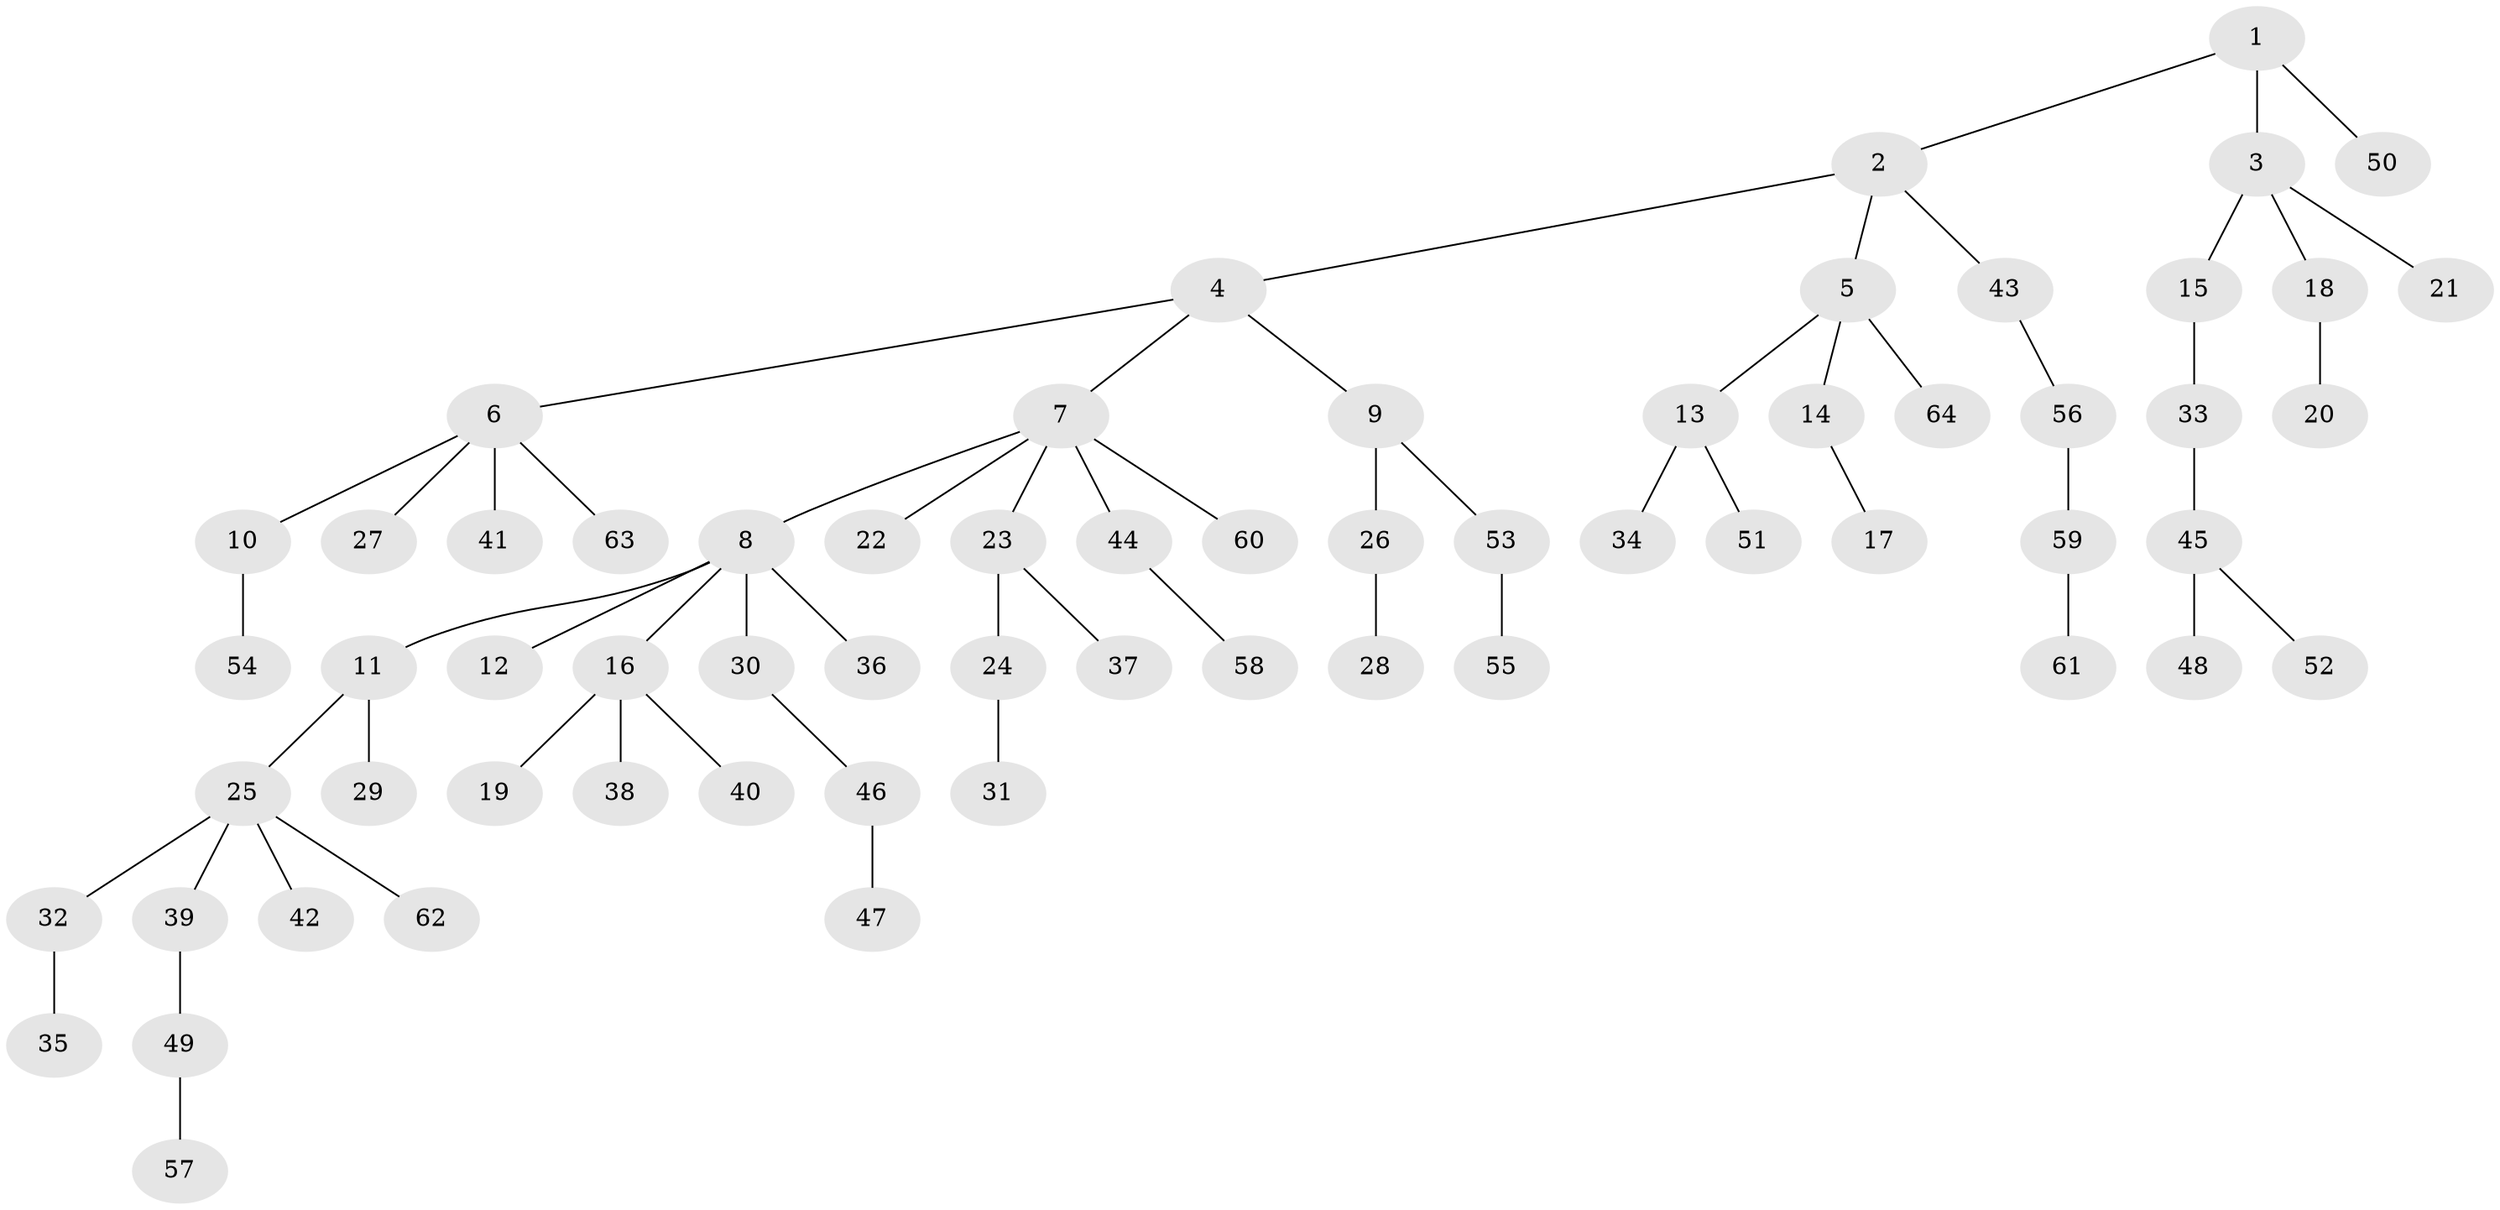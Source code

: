 // coarse degree distribution, {4: 0.07692307692307693, 5: 0.07692307692307693, 1: 0.5384615384615384, 2: 0.23076923076923078, 3: 0.07692307692307693}
// Generated by graph-tools (version 1.1) at 2025/37/03/04/25 23:37:26]
// undirected, 64 vertices, 63 edges
graph export_dot {
  node [color=gray90,style=filled];
  1;
  2;
  3;
  4;
  5;
  6;
  7;
  8;
  9;
  10;
  11;
  12;
  13;
  14;
  15;
  16;
  17;
  18;
  19;
  20;
  21;
  22;
  23;
  24;
  25;
  26;
  27;
  28;
  29;
  30;
  31;
  32;
  33;
  34;
  35;
  36;
  37;
  38;
  39;
  40;
  41;
  42;
  43;
  44;
  45;
  46;
  47;
  48;
  49;
  50;
  51;
  52;
  53;
  54;
  55;
  56;
  57;
  58;
  59;
  60;
  61;
  62;
  63;
  64;
  1 -- 2;
  1 -- 3;
  1 -- 50;
  2 -- 4;
  2 -- 5;
  2 -- 43;
  3 -- 15;
  3 -- 18;
  3 -- 21;
  4 -- 6;
  4 -- 7;
  4 -- 9;
  5 -- 13;
  5 -- 14;
  5 -- 64;
  6 -- 10;
  6 -- 27;
  6 -- 41;
  6 -- 63;
  7 -- 8;
  7 -- 22;
  7 -- 23;
  7 -- 44;
  7 -- 60;
  8 -- 11;
  8 -- 12;
  8 -- 16;
  8 -- 30;
  8 -- 36;
  9 -- 26;
  9 -- 53;
  10 -- 54;
  11 -- 25;
  11 -- 29;
  13 -- 34;
  13 -- 51;
  14 -- 17;
  15 -- 33;
  16 -- 19;
  16 -- 38;
  16 -- 40;
  18 -- 20;
  23 -- 24;
  23 -- 37;
  24 -- 31;
  25 -- 32;
  25 -- 39;
  25 -- 42;
  25 -- 62;
  26 -- 28;
  30 -- 46;
  32 -- 35;
  33 -- 45;
  39 -- 49;
  43 -- 56;
  44 -- 58;
  45 -- 48;
  45 -- 52;
  46 -- 47;
  49 -- 57;
  53 -- 55;
  56 -- 59;
  59 -- 61;
}

